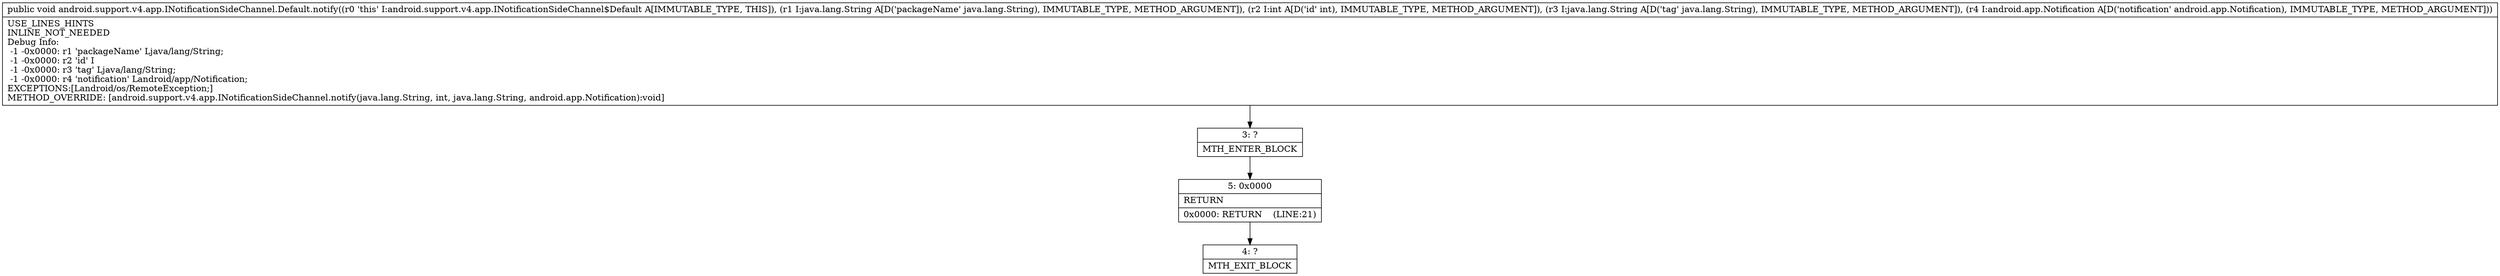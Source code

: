 digraph "CFG forandroid.support.v4.app.INotificationSideChannel.Default.notify(Ljava\/lang\/String;ILjava\/lang\/String;Landroid\/app\/Notification;)V" {
Node_3 [shape=record,label="{3\:\ ?|MTH_ENTER_BLOCK\l}"];
Node_5 [shape=record,label="{5\:\ 0x0000|RETURN\l|0x0000: RETURN    (LINE:21)\l}"];
Node_4 [shape=record,label="{4\:\ ?|MTH_EXIT_BLOCK\l}"];
MethodNode[shape=record,label="{public void android.support.v4.app.INotificationSideChannel.Default.notify((r0 'this' I:android.support.v4.app.INotificationSideChannel$Default A[IMMUTABLE_TYPE, THIS]), (r1 I:java.lang.String A[D('packageName' java.lang.String), IMMUTABLE_TYPE, METHOD_ARGUMENT]), (r2 I:int A[D('id' int), IMMUTABLE_TYPE, METHOD_ARGUMENT]), (r3 I:java.lang.String A[D('tag' java.lang.String), IMMUTABLE_TYPE, METHOD_ARGUMENT]), (r4 I:android.app.Notification A[D('notification' android.app.Notification), IMMUTABLE_TYPE, METHOD_ARGUMENT]))  | USE_LINES_HINTS\lINLINE_NOT_NEEDED\lDebug Info:\l  \-1 \-0x0000: r1 'packageName' Ljava\/lang\/String;\l  \-1 \-0x0000: r2 'id' I\l  \-1 \-0x0000: r3 'tag' Ljava\/lang\/String;\l  \-1 \-0x0000: r4 'notification' Landroid\/app\/Notification;\lEXCEPTIONS:[Landroid\/os\/RemoteException;]\lMETHOD_OVERRIDE: [android.support.v4.app.INotificationSideChannel.notify(java.lang.String, int, java.lang.String, android.app.Notification):void]\l}"];
MethodNode -> Node_3;Node_3 -> Node_5;
Node_5 -> Node_4;
}

